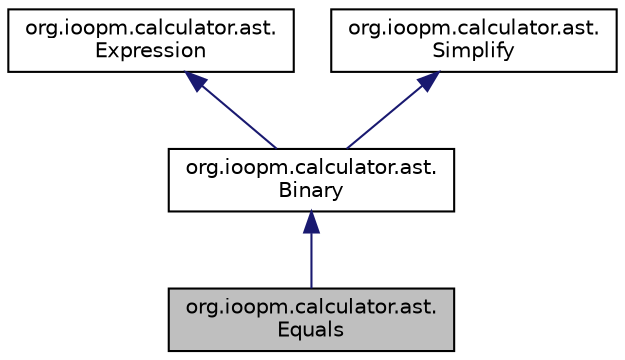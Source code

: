 digraph "org.ioopm.calculator.ast.Assignment"
{
  edge [fontname="Helvetica",fontsize="10",labelfontname="Helvetica",labelfontsize="10"];
  node [fontname="Helvetica",fontsize="10",shape=record];
  Node0 [label="org.ioopm.calculator.ast.\lEquals",height=0.2,width=0.4,color="black", fillcolor="grey75", style="filled", fontcolor="black"];
  Node1 -> Node0 [dir="back",color="midnightblue",fontsize="10",style="solid",fontname="Helvetica"];
  Node1 [label="org.ioopm.calculator.ast.\lBinary",height=0.2,width=0.4,color="black", fillcolor="white", style="filled",URL="$classorg_1_1ioopm_1_1calculator_1_1ast_1_1_binary.html"];
  Node2 -> Node1 [dir="back",color="midnightblue",fontsize="10",style="solid",fontname="Helvetica"];
  Node2 [label="org.ioopm.calculator.ast.\lExpression",height=0.2,width=0.4,color="black", fillcolor="white", style="filled",URL="$classorg_1_1ioopm_1_1calculator_1_1ast_1_1_expression.html"];
  Node3 -> Node1 [dir="back",color="midnightblue",fontsize="10",style="solid",fontname="Helvetica"];
  Node3 [label="org.ioopm.calculator.ast.\lSimplify",height=0.2,width=0.4,color="black", fillcolor="white", style="filled",URL="$interfaceorg_1_1ioopm_1_1calculator_1_1ast_1_1_simplify.html"];
}
